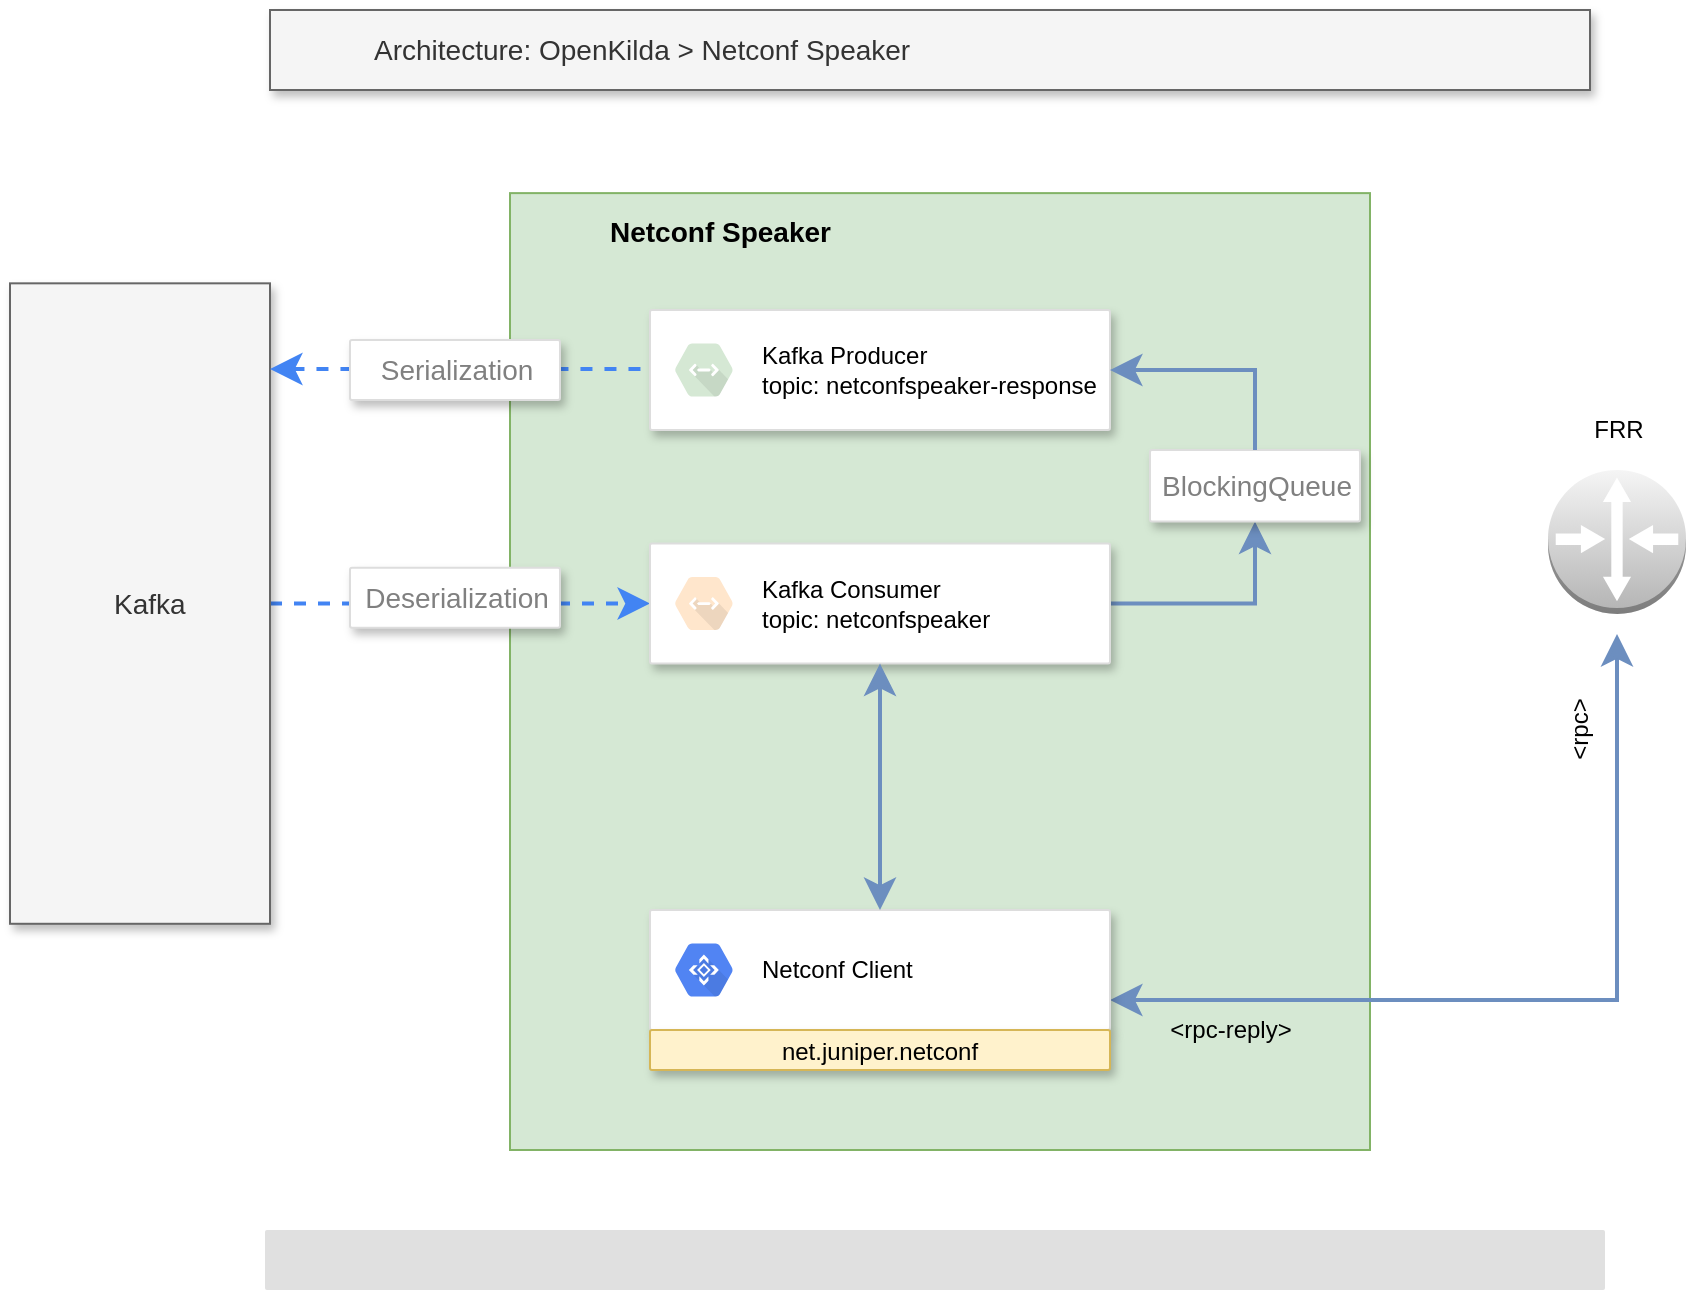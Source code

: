<mxfile version="13.0.0" type="device" pages="2"><diagram id="f106602c-feb2-e66a-4537-3a34d633f6aa" name="Page-1"><mxGraphModel dx="1422" dy="762" grid="1" gridSize="10" guides="1" tooltips="1" connect="1" arrows="1" fold="1" page="1" pageScale="1" pageWidth="1169" pageHeight="827" background="#ffffff" math="0" shadow="0"><root><mxCell id="0"/><mxCell id="1" parent="0"/><mxCell id="14" value="&lt;b&gt;Netconf Speaker&lt;/b&gt;" style="fillColor=#d5e8d4;strokeColor=#82b366;shadow=0;fontSize=14;align=left;spacing=10;9E9E9E;verticalAlign=top;spacingTop=-4;fontStyle=0;spacingLeft=40;html=1;" parent="1" vertex="1"><mxGeometry x="410" y="161.56" width="430" height="478.44" as="geometry"/></mxCell><mxCell id="2" value="Architecture: OpenKilda &amp;gt; Netconf Speaker" style="fillColor=#f5f5f5;strokeColor=#666666;shadow=1;fontSize=14;align=left;spacingLeft=50;fontColor=#333333;html=1;" parent="1" vertex="1"><mxGeometry x="290" y="70" width="660" height="40" as="geometry"/></mxCell><mxCell id="16" value="" style="rounded=1;absoluteArcSize=1;arcSize=2;html=1;strokeColor=none;gradientColor=none;shadow=0;dashed=0;strokeColor=none;fontSize=12;fontColor=#9E9E9E;align=left;verticalAlign=top;spacing=10;spacingTop=-4;fillColor=#E0E0E0;" parent="1" vertex="1"><mxGeometry x="287.5" y="680" width="670" height="30" as="geometry"/></mxCell><mxCell id="18" value="" style="edgeStyle=orthogonalEdgeStyle;fontSize=12;html=1;endArrow=classic;endFill=1;rounded=0;strokeWidth=2;endSize=10;startSize=10;dashed=1;strokeColor=#4284F3;startArrow=none;startFill=0;entryX=0;entryY=0.5;entryDx=0;entryDy=0;exitX=1;exitY=0.5;exitDx=0;exitDy=0;" parent="1" source="1CzeyqqWM2_jKiDASrC_-48" target="1CzeyqqWM2_jKiDASrC_-31" edge="1"><mxGeometry width="100" relative="1" as="geometry"><mxPoint x="230" y="450" as="sourcePoint"/><mxPoint x="377" y="376.11" as="targetPoint"/><Array as="points"/></mxGeometry></mxCell><mxCell id="1CzeyqqWM2_jKiDASrC_-27" value="" style="strokeColor=#dddddd;fillColor=#ffffff;shadow=1;strokeWidth=1;rounded=1;absoluteArcSize=1;arcSize=2;fontSize=14;fontColor=#808080;align=left;html=1;" parent="1" vertex="1"><mxGeometry x="480" y="220" width="230" height="60" as="geometry"/></mxCell><mxCell id="1CzeyqqWM2_jKiDASrC_-28" value="&lt;font color=&quot;#000000&quot;&gt;Kafka Producer&lt;/font&gt;&lt;br&gt;topic: netconfspeaker-response" style="dashed=0;connectable=0;html=1;fillColor=#d5e8d4;strokeColor=#82b366;shape=mxgraph.gcp2.hexIcon;prIcon=cloud_endpoints;part=1;labelPosition=right;verticalLabelPosition=middle;align=left;verticalAlign=middle;spacingLeft=5;fontSize=12;" parent="1CzeyqqWM2_jKiDASrC_-27" vertex="1"><mxGeometry y="0.5" width="44" height="39" relative="1" as="geometry"><mxPoint x="5" y="-19.5" as="offset"/></mxGeometry></mxCell><mxCell id="Kt_WE3XV-Ld2AgtHsOLv-18" style="edgeStyle=orthogonalEdgeStyle;rounded=0;orthogonalLoop=1;jettySize=auto;html=1;exitX=1;exitY=0.5;exitDx=0;exitDy=0;entryX=0.5;entryY=1;entryDx=0;entryDy=0;startSize=10;endSize=10;strokeColor=#6c8ebf;strokeWidth=2;fontSize=12;fontColor=#000000;fillColor=#dae8fc;" edge="1" parent="1" source="1CzeyqqWM2_jKiDASrC_-31" target="1CzeyqqWM2_jKiDASrC_-58"><mxGeometry relative="1" as="geometry"/></mxCell><mxCell id="1CzeyqqWM2_jKiDASrC_-31" value="" style="strokeColor=#dddddd;fillColor=#ffffff;shadow=1;strokeWidth=1;rounded=1;absoluteArcSize=1;arcSize=2;fontSize=14;fontColor=#808080;align=left;html=1;" parent="1" vertex="1"><mxGeometry x="480" y="336.78" width="230" height="60" as="geometry"/></mxCell><mxCell id="1CzeyqqWM2_jKiDASrC_-32" value="&lt;font color=&quot;#000000&quot;&gt;Kafka Consumer&lt;/font&gt;&lt;br&gt;topic: netconfspeaker" style="dashed=0;connectable=0;html=1;fillColor=#ffe6cc;strokeColor=#d79b00;shape=mxgraph.gcp2.hexIcon;prIcon=cloud_endpoints;part=1;labelPosition=right;verticalLabelPosition=middle;align=left;verticalAlign=middle;spacingLeft=5;fontSize=12;" parent="1CzeyqqWM2_jKiDASrC_-31" vertex="1"><mxGeometry y="0.5" width="44" height="39" relative="1" as="geometry"><mxPoint x="5" y="-19.5" as="offset"/></mxGeometry></mxCell><mxCell id="1CzeyqqWM2_jKiDASrC_-70" style="edgeStyle=orthogonalEdgeStyle;rounded=0;orthogonalLoop=1;jettySize=auto;html=1;exitX=1;exitY=0.75;exitDx=0;exitDy=0;startArrow=classic;startFill=1;startSize=10;sourcePerimeterSpacing=6;endArrow=classic;endFill=1;endSize=10;targetPerimeterSpacing=10;strokeWidth=2;fillColor=#dae8fc;strokeColor=#6c8ebf;" parent="1" source="1CzeyqqWM2_jKiDASrC_-42" target="1CzeyqqWM2_jKiDASrC_-45" edge="1"><mxGeometry relative="1" as="geometry"/></mxCell><mxCell id="1CzeyqqWM2_jKiDASrC_-42" value="" style="strokeColor=#dddddd;shadow=1;strokeWidth=1;rounded=1;absoluteArcSize=1;arcSize=2;" parent="1" vertex="1"><mxGeometry x="480" y="520" width="230" height="60" as="geometry"/></mxCell><mxCell id="1CzeyqqWM2_jKiDASrC_-43" value="&lt;font color=&quot;#000000&quot;&gt;Netconf Client&lt;/font&gt;&lt;br&gt;" style="dashed=0;connectable=0;html=1;fillColor=#5184F3;strokeColor=none;shape=mxgraph.gcp2.hexIcon;prIcon=cloud_apis;part=1;labelPosition=right;verticalLabelPosition=middle;align=left;verticalAlign=middle;spacingLeft=5;fontColor=#999999;fontSize=12;" parent="1CzeyqqWM2_jKiDASrC_-42" vertex="1"><mxGeometry y="0.5" width="44" height="39" relative="1" as="geometry"><mxPoint x="5" y="-19.5" as="offset"/></mxGeometry></mxCell><mxCell id="1CzeyqqWM2_jKiDASrC_-45" value="" style="outlineConnect=0;dashed=0;verticalLabelPosition=bottom;verticalAlign=top;align=center;html=1;shape=mxgraph.aws3.router;fillColor=#f5f5f5;strokeColor=#666666;fontColor=#333333;gradientColor=#B3B3B3;" parent="1" vertex="1"><mxGeometry x="929" y="300" width="69" height="72" as="geometry"/></mxCell><mxCell id="1CzeyqqWM2_jKiDASrC_-48" value="Kafka" style="shadow=1;fontSize=14;align=left;spacingLeft=50;html=1;fillColor=#f5f5f5;strokeColor=#666666;fontColor=#333333;" parent="1" vertex="1"><mxGeometry x="160" y="206.67" width="130" height="320.22" as="geometry"/></mxCell><mxCell id="1CzeyqqWM2_jKiDASrC_-49" value="" style="edgeStyle=orthogonalEdgeStyle;fontSize=12;html=1;endArrow=none;endFill=0;rounded=0;strokeWidth=2;endSize=10;startSize=10;dashed=1;strokeColor=#4284F3;startArrow=classic;startFill=1;entryX=0;entryY=0.5;entryDx=0;entryDy=0;exitX=1;exitY=0.5;exitDx=0;exitDy=0;" parent="1" edge="1"><mxGeometry width="100" relative="1" as="geometry"><mxPoint x="290" y="249.5" as="sourcePoint"/><mxPoint x="480" y="249.5" as="targetPoint"/><Array as="points"/></mxGeometry></mxCell><mxCell id="1CzeyqqWM2_jKiDASrC_-54" value="FRR" style="text;html=1;align=center;verticalAlign=middle;resizable=0;points=[];autosize=1;" parent="1" vertex="1"><mxGeometry x="943.5" y="270" width="40" height="20" as="geometry"/></mxCell><mxCell id="1CzeyqqWM2_jKiDASrC_-56" value="net.juniper.netconf" style="strokeColor=#d6b656;shadow=1;strokeWidth=1;rounded=1;absoluteArcSize=1;arcSize=2;fillColor=#fff2cc;" parent="1" vertex="1"><mxGeometry x="480" y="580" width="230" height="20" as="geometry"/></mxCell><mxCell id="1CzeyqqWM2_jKiDASrC_-58" value="BlockingQueue" style="strokeColor=#dddddd;fillColor=#ffffff;shadow=1;strokeWidth=1;rounded=1;absoluteArcSize=1;arcSize=2;fontSize=14;fontColor=#808080;align=center;html=1;rotation=0;" parent="1" vertex="1"><mxGeometry x="730" y="290" width="105" height="35.78" as="geometry"/></mxCell><mxCell id="1CzeyqqWM2_jKiDASrC_-60" value="&amp;lt;rpc-reply&amp;gt;" style="text;html=1;align=center;verticalAlign=middle;resizable=0;points=[];autosize=1;" parent="1" vertex="1"><mxGeometry x="730" y="570" width="80" height="20" as="geometry"/></mxCell><mxCell id="1CzeyqqWM2_jKiDASrC_-61" value="&amp;lt;rpc&amp;gt;" style="text;html=1;align=center;verticalAlign=middle;resizable=0;points=[];autosize=1;rotation=-90;" parent="1" vertex="1"><mxGeometry x="920" y="420" width="50" height="20" as="geometry"/></mxCell><mxCell id="1CzeyqqWM2_jKiDASrC_-65" value="Serialization" style="strokeColor=#dddddd;fillColor=#ffffff;shadow=1;strokeWidth=1;rounded=1;absoluteArcSize=1;arcSize=2;fontSize=14;fontColor=#808080;align=center;html=1;rotation=0;" parent="1" vertex="1"><mxGeometry x="330" y="235" width="105" height="30" as="geometry"/></mxCell><mxCell id="1CzeyqqWM2_jKiDASrC_-67" value="" style="edgeStyle=orthogonalEdgeStyle;rounded=0;orthogonalLoop=1;jettySize=auto;html=1;fillColor=#dae8fc;strokeColor=#6c8ebf;endSize=10;strokeWidth=2;exitX=0.5;exitY=0;exitDx=0;exitDy=0;entryX=1;entryY=0.5;entryDx=0;entryDy=0;" parent="1" source="1CzeyqqWM2_jKiDASrC_-58" target="1CzeyqqWM2_jKiDASrC_-27" edge="1"><mxGeometry relative="1" as="geometry"><mxPoint x="720" y="525" as="sourcePoint"/><mxPoint x="772.5" y="490" as="targetPoint"/></mxGeometry></mxCell><mxCell id="1CzeyqqWM2_jKiDASrC_-64" value="Deserialization" style="strokeColor=#dddddd;fillColor=#ffffff;shadow=1;strokeWidth=1;rounded=1;absoluteArcSize=1;arcSize=2;fontSize=14;fontColor=#808080;align=center;html=1;rotation=0;" parent="1" vertex="1"><mxGeometry x="330" y="348.89" width="105" height="30" as="geometry"/></mxCell><mxCell id="Kt_WE3XV-Ld2AgtHsOLv-21" value="" style="endArrow=classic;startArrow=classic;html=1;strokeColor=#6c8ebf;strokeWidth=2;fontSize=12;fontColor=#000000;entryX=0.5;entryY=1;entryDx=0;entryDy=0;exitX=0.5;exitY=0;exitDx=0;exitDy=0;fillColor=#dae8fc;endSize=10;startSize=10;" edge="1" parent="1" source="1CzeyqqWM2_jKiDASrC_-42" target="1CzeyqqWM2_jKiDASrC_-31"><mxGeometry width="50" height="50" relative="1" as="geometry"><mxPoint x="560" y="490" as="sourcePoint"/><mxPoint x="610" y="440" as="targetPoint"/></mxGeometry></mxCell></root></mxGraphModel></diagram><diagram name="Page2" id="nnQi7enoqkehSLaCupGu"><mxGraphModel dx="1422" dy="713" grid="1" gridSize="10" guides="1" tooltips="1" connect="1" arrows="1" fold="1" page="1" pageScale="1" pageWidth="1169" pageHeight="827" background="#ffffff" math="0" shadow="0"><root><mxCell id="Yxbg9KJIQfey7T0Xb60t-0"/><mxCell id="Yxbg9KJIQfey7T0Xb60t-1" parent="Yxbg9KJIQfey7T0Xb60t-0"/><mxCell id="Yxbg9KJIQfey7T0Xb60t-2" value="&lt;b&gt;Netconf Speaker&lt;/b&gt;" style="fillColor=#d5e8d4;strokeColor=#82b366;shadow=0;fontSize=14;align=left;spacing=10;9E9E9E;verticalAlign=top;spacingTop=-4;fontStyle=0;spacingLeft=40;html=1;" vertex="1" parent="Yxbg9KJIQfey7T0Xb60t-1"><mxGeometry x="400" y="161.56" width="440" height="478.44" as="geometry"/></mxCell><mxCell id="Yxbg9KJIQfey7T0Xb60t-3" value="Architecture: OpenKilda &amp;gt; Netconf Speaker" style="fillColor=#f5f5f5;strokeColor=#666666;shadow=1;fontSize=14;align=left;spacingLeft=50;fontColor=#333333;html=1;" vertex="1" parent="Yxbg9KJIQfey7T0Xb60t-1"><mxGeometry x="290" y="70" width="660" height="40" as="geometry"/></mxCell><mxCell id="Yxbg9KJIQfey7T0Xb60t-4" value="" style="rounded=1;absoluteArcSize=1;arcSize=2;html=1;strokeColor=none;gradientColor=none;shadow=0;dashed=0;strokeColor=none;fontSize=12;fontColor=#9E9E9E;align=left;verticalAlign=top;spacing=10;spacingTop=-4;fillColor=#E0E0E0;" vertex="1" parent="Yxbg9KJIQfey7T0Xb60t-1"><mxGeometry x="287.5" y="680" width="670" height="30" as="geometry"/></mxCell><mxCell id="Yxbg9KJIQfey7T0Xb60t-6" value="" style="strokeColor=#dddddd;fillColor=#ffffff;shadow=1;strokeWidth=1;rounded=1;absoluteArcSize=1;arcSize=2;fontSize=14;fontColor=#808080;align=left;html=1;" vertex="1" parent="Yxbg9KJIQfey7T0Xb60t-1"><mxGeometry x="480" y="200" width="230" height="40" as="geometry"/></mxCell><mxCell id="Yxbg9KJIQfey7T0Xb60t-7" value="&lt;font color=&quot;#000000&quot;&gt;Kafka Producer&lt;/font&gt;" style="dashed=0;connectable=0;html=1;fillColor=#d5e8d4;strokeColor=#82b366;shape=mxgraph.gcp2.hexIcon;prIcon=cloud_endpoints;part=1;labelPosition=right;verticalLabelPosition=middle;align=left;verticalAlign=middle;spacingLeft=5;fontSize=12;" vertex="1" parent="Yxbg9KJIQfey7T0Xb60t-6"><mxGeometry y="0.5" width="44" height="39" relative="1" as="geometry"><mxPoint x="5" y="-19.5" as="offset"/></mxGeometry></mxCell><mxCell id="Yxbg9KJIQfey7T0Xb60t-9" value="" style="strokeColor=#dddddd;fillColor=#ffffff;shadow=1;strokeWidth=1;rounded=1;absoluteArcSize=1;arcSize=2;fontSize=14;fontColor=#808080;align=left;html=1;" vertex="1" parent="Yxbg9KJIQfey7T0Xb60t-1"><mxGeometry x="470" y="590" width="230" height="40" as="geometry"/></mxCell><mxCell id="Yxbg9KJIQfey7T0Xb60t-10" value="&lt;font color=&quot;#000000&quot;&gt;Kafka Consumer&lt;/font&gt;" style="dashed=0;connectable=0;html=1;fillColor=#ffe6cc;strokeColor=#d79b00;shape=mxgraph.gcp2.hexIcon;prIcon=cloud_endpoints;part=1;labelPosition=right;verticalLabelPosition=middle;align=left;verticalAlign=middle;spacingLeft=5;fontSize=12;" vertex="1" parent="Yxbg9KJIQfey7T0Xb60t-9"><mxGeometry y="0.5" width="44" height="39" relative="1" as="geometry"><mxPoint x="5" y="-19.5" as="offset"/></mxGeometry></mxCell><mxCell id="Yxbg9KJIQfey7T0Xb60t-11" style="edgeStyle=orthogonalEdgeStyle;rounded=0;orthogonalLoop=1;jettySize=auto;html=1;exitX=1;exitY=0.75;exitDx=0;exitDy=0;startArrow=classic;startFill=1;startSize=10;sourcePerimeterSpacing=6;endArrow=classic;endFill=1;endSize=10;targetPerimeterSpacing=10;strokeWidth=2;fillColor=#f8cecc;strokeColor=#b85450;dashed=1;" edge="1" parent="Yxbg9KJIQfey7T0Xb60t-1" source="Yxbg9KJIQfey7T0Xb60t-9"><mxGeometry relative="1" as="geometry"><mxPoint x="710" y="565" as="sourcePoint"/><mxPoint x="980" y="382" as="targetPoint"/></mxGeometry></mxCell><mxCell id="Yxbg9KJIQfey7T0Xb60t-14" value="" style="outlineConnect=0;dashed=0;verticalLabelPosition=bottom;verticalAlign=top;align=center;html=1;shape=mxgraph.aws3.router;fillColor=#f5f5f5;strokeColor=#666666;fontColor=#333333;gradientColor=#B3B3B3;" vertex="1" parent="Yxbg9KJIQfey7T0Xb60t-1"><mxGeometry x="929" y="300" width="69" height="72" as="geometry"/></mxCell><mxCell id="Yxbg9KJIQfey7T0Xb60t-15" value="" style="shadow=1;fontSize=14;align=left;spacingLeft=50;html=1;fillColor=#f5f5f5;strokeColor=#666666;fontColor=#333333;" vertex="1" parent="Yxbg9KJIQfey7T0Xb60t-1"><mxGeometry x="30" y="160" width="200" height="460" as="geometry"/></mxCell><mxCell id="Yxbg9KJIQfey7T0Xb60t-16" value="" style="edgeStyle=orthogonalEdgeStyle;fontSize=12;html=1;endArrow=none;endFill=0;rounded=0;strokeWidth=2;endSize=10;startSize=10;dashed=1;strokeColor=#4284F3;startArrow=classic;startFill=1;entryX=0;entryY=0.5;entryDx=0;entryDy=0;exitX=1;exitY=0.25;exitDx=0;exitDy=0;" edge="1" parent="Yxbg9KJIQfey7T0Xb60t-1" source="Yxbg9KJIQfey7T0Xb60t-27" target="Yxbg9KJIQfey7T0Xb60t-6"><mxGeometry width="100" relative="1" as="geometry"><mxPoint x="290" y="249.5" as="sourcePoint"/><mxPoint x="480" y="249.5" as="targetPoint"/><Array as="points"><mxPoint x="330" y="278"/><mxPoint x="330" y="220"/></Array></mxGeometry></mxCell><mxCell id="Yxbg9KJIQfey7T0Xb60t-17" value="FRR" style="text;html=1;align=center;verticalAlign=middle;resizable=0;points=[];autosize=1;" vertex="1" parent="Yxbg9KJIQfey7T0Xb60t-1"><mxGeometry x="943.5" y="270" width="40" height="20" as="geometry"/></mxCell><mxCell id="Yxbg9KJIQfey7T0Xb60t-19" value="" style="strokeColor=#dddddd;fillColor=#ffffff;shadow=1;strokeWidth=1;rounded=1;absoluteArcSize=1;arcSize=2;fontSize=14;fontColor=#808080;align=center;html=1;rotation=0;" vertex="1" parent="Yxbg9KJIQfey7T0Xb60t-1"><mxGeometry x="669.87" y="350" width="160.25" height="129.65" as="geometry"/></mxCell><mxCell id="Yxbg9KJIQfey7T0Xb60t-20" value="&amp;lt;rpc-reply&amp;gt;" style="text;html=1;align=center;verticalAlign=middle;resizable=0;points=[];autosize=1;fontSize=20;fontStyle=1;rotation=-90;" vertex="1" parent="Yxbg9KJIQfey7T0Xb60t-1"><mxGeometry x="720" y="550" width="120" height="30" as="geometry"/></mxCell><mxCell id="Yxbg9KJIQfey7T0Xb60t-21" value="&amp;lt;rpc&amp;gt;" style="text;html=1;align=center;verticalAlign=middle;resizable=0;points=[];autosize=1;rotation=0;fontSize=20;fontStyle=1" vertex="1" parent="Yxbg9KJIQfey7T0Xb60t-1"><mxGeometry x="929" y="414" width="70" height="30" as="geometry"/></mxCell><mxCell id="Yxbg9KJIQfey7T0Xb60t-24" value="" style="endArrow=classic;html=1;exitX=1;exitY=0.25;exitDx=0;exitDy=0;entryX=0.5;entryY=1;entryDx=0;entryDy=0;fillColor=#dae8fc;strokeColor=#6c8ebf;strokeWidth=2;rounded=1;" edge="1" parent="Yxbg9KJIQfey7T0Xb60t-1" source="Yxbg9KJIQfey7T0Xb60t-52" target="Yxbg9KJIQfey7T0Xb60t-19"><mxGeometry width="50" height="50" relative="1" as="geometry"><mxPoint x="710" y="535" as="sourcePoint"/><mxPoint x="610" y="370" as="targetPoint"/><Array as="points"><mxPoint x="751" y="500"/></Array></mxGeometry></mxCell><mxCell id="Yxbg9KJIQfey7T0Xb60t-26" value="Kafka" style="text;html=1;strokeColor=none;fillColor=none;align=center;verticalAlign=middle;whiteSpace=wrap;rounded=0;" vertex="1" parent="Yxbg9KJIQfey7T0Xb60t-1"><mxGeometry x="90" y="190" width="40" height="20" as="geometry"/></mxCell><mxCell id="Yxbg9KJIQfey7T0Xb60t-27" value="" style="rounded=0;whiteSpace=wrap;html=1;" vertex="1" parent="Yxbg9KJIQfey7T0Xb60t-1"><mxGeometry x="50" y="240" width="160" height="150" as="geometry"/></mxCell><mxCell id="Yxbg9KJIQfey7T0Xb60t-29" value="Partition 1" style="rounded=0;whiteSpace=wrap;html=1;fillColor=#fff2cc;strokeColor=#d6b656;" vertex="1" parent="Yxbg9KJIQfey7T0Xb60t-1"><mxGeometry x="60" y="270" width="140" height="20" as="geometry"/></mxCell><mxCell id="Yxbg9KJIQfey7T0Xb60t-30" value="Partition 2" style="rounded=0;whiteSpace=wrap;html=1;fillColor=#fff2cc;strokeColor=#d6b656;" vertex="1" parent="Yxbg9KJIQfey7T0Xb60t-1"><mxGeometry x="60" y="300" width="140" height="20" as="geometry"/></mxCell><mxCell id="Yxbg9KJIQfey7T0Xb60t-31" value="Partition 3" style="rounded=0;whiteSpace=wrap;html=1;fillColor=#fff2cc;strokeColor=#d6b656;" vertex="1" parent="Yxbg9KJIQfey7T0Xb60t-1"><mxGeometry x="60" y="330" width="140" height="20" as="geometry"/></mxCell><mxCell id="Yxbg9KJIQfey7T0Xb60t-32" value="..." style="rounded=0;whiteSpace=wrap;html=1;fillColor=#fff2cc;strokeColor=#d6b656;" vertex="1" parent="Yxbg9KJIQfey7T0Xb60t-1"><mxGeometry x="60" y="360" width="140" height="20" as="geometry"/></mxCell><mxCell id="Yxbg9KJIQfey7T0Xb60t-34" value="" style="rounded=0;whiteSpace=wrap;html=1;" vertex="1" parent="Yxbg9KJIQfey7T0Xb60t-1"><mxGeometry x="50" y="420" width="160" height="150" as="geometry"/></mxCell><mxCell id="Yxbg9KJIQfey7T0Xb60t-35" value="Partition 1" style="rounded=0;whiteSpace=wrap;html=1;fillColor=#fff2cc;strokeColor=#d6b656;" vertex="1" parent="Yxbg9KJIQfey7T0Xb60t-1"><mxGeometry x="60" y="450" width="140" height="20" as="geometry"/></mxCell><mxCell id="Yxbg9KJIQfey7T0Xb60t-36" value="Partition 2" style="rounded=0;whiteSpace=wrap;html=1;fillColor=#fff2cc;strokeColor=#d6b656;" vertex="1" parent="Yxbg9KJIQfey7T0Xb60t-1"><mxGeometry x="60" y="480" width="140" height="20" as="geometry"/></mxCell><mxCell id="Yxbg9KJIQfey7T0Xb60t-37" value="Partition 3" style="rounded=0;whiteSpace=wrap;html=1;fillColor=#fff2cc;strokeColor=#d6b656;" vertex="1" parent="Yxbg9KJIQfey7T0Xb60t-1"><mxGeometry x="60" y="510" width="140" height="20" as="geometry"/></mxCell><mxCell id="Yxbg9KJIQfey7T0Xb60t-38" value="..." style="rounded=0;whiteSpace=wrap;html=1;fillColor=#fff2cc;strokeColor=#d6b656;" vertex="1" parent="Yxbg9KJIQfey7T0Xb60t-1"><mxGeometry x="60" y="540" width="140" height="20" as="geometry"/></mxCell><mxCell id="Yxbg9KJIQfey7T0Xb60t-39" value="netconfspeaker-response" style="text;html=1;strokeColor=none;fillColor=none;align=center;verticalAlign=middle;whiteSpace=wrap;rounded=0;" vertex="1" parent="Yxbg9KJIQfey7T0Xb60t-1"><mxGeometry x="55" y="240" width="150" height="20" as="geometry"/></mxCell><mxCell id="Yxbg9KJIQfey7T0Xb60t-40" value="netconfspeaker" style="text;html=1;strokeColor=none;fillColor=none;align=center;verticalAlign=middle;whiteSpace=wrap;rounded=0;" vertex="1" parent="Yxbg9KJIQfey7T0Xb60t-1"><mxGeometry x="110" y="420" width="40" height="20" as="geometry"/></mxCell><mxCell id="Yxbg9KJIQfey7T0Xb60t-5" value="" style="edgeStyle=orthogonalEdgeStyle;fontSize=12;html=1;endArrow=classic;endFill=1;rounded=0;strokeWidth=2;endSize=10;startSize=10;dashed=1;strokeColor=#4284F3;startArrow=none;startFill=0;exitX=1;exitY=0.5;exitDx=0;exitDy=0;entryX=0;entryY=0.25;entryDx=0;entryDy=0;" edge="1" parent="Yxbg9KJIQfey7T0Xb60t-1" source="Yxbg9KJIQfey7T0Xb60t-37" target="Yxbg9KJIQfey7T0Xb60t-9"><mxGeometry width="100" relative="1" as="geometry"><mxPoint x="280" y="390" as="sourcePoint"/><mxPoint x="450" y="610" as="targetPoint"/><Array as="points"><mxPoint x="300" y="520"/><mxPoint x="300" y="600"/></Array></mxGeometry></mxCell><mxCell id="Yxbg9KJIQfey7T0Xb60t-50" value="" style="strokeColor=#dddddd;fillColor=#ffffff;shadow=1;strokeWidth=1;rounded=1;absoluteArcSize=1;arcSize=2;fontSize=14;fontColor=#808080;align=left;html=1;" vertex="1" parent="Yxbg9KJIQfey7T0Xb60t-1"><mxGeometry x="470" y="540" width="230" height="40" as="geometry"/></mxCell><mxCell id="Yxbg9KJIQfey7T0Xb60t-51" value="&lt;font color=&quot;#000000&quot;&gt;Kafka Consumer&lt;/font&gt;" style="dashed=0;connectable=0;html=1;fillColor=#ffe6cc;strokeColor=#d79b00;shape=mxgraph.gcp2.hexIcon;prIcon=cloud_endpoints;part=1;labelPosition=right;verticalLabelPosition=middle;align=left;verticalAlign=middle;spacingLeft=5;fontSize=12;" vertex="1" parent="Yxbg9KJIQfey7T0Xb60t-50"><mxGeometry y="0.5" width="44" height="39" relative="1" as="geometry"><mxPoint x="5" y="-19.5" as="offset"/></mxGeometry></mxCell><mxCell id="Yxbg9KJIQfey7T0Xb60t-52" value="" style="strokeColor=#dddddd;fillColor=#ffffff;shadow=1;strokeWidth=1;rounded=1;absoluteArcSize=1;arcSize=2;fontSize=14;fontColor=#808080;align=left;html=1;" vertex="1" parent="Yxbg9KJIQfey7T0Xb60t-1"><mxGeometry x="470" y="490" width="230" height="40" as="geometry"/></mxCell><mxCell id="Yxbg9KJIQfey7T0Xb60t-53" value="&lt;font color=&quot;#000000&quot;&gt;Kafka Consumer&lt;/font&gt;" style="dashed=0;connectable=0;html=1;fillColor=#ffe6cc;strokeColor=#d79b00;shape=mxgraph.gcp2.hexIcon;prIcon=cloud_endpoints;part=1;labelPosition=right;verticalLabelPosition=middle;align=left;verticalAlign=middle;spacingLeft=5;fontSize=12;" vertex="1" parent="Yxbg9KJIQfey7T0Xb60t-52"><mxGeometry y="0.5" width="44" height="39" relative="1" as="geometry"><mxPoint x="5" y="-19.5" as="offset"/></mxGeometry></mxCell><mxCell id="Yxbg9KJIQfey7T0Xb60t-54" value="" style="endArrow=none;html=1;strokeWidth=2;fillColor=#dae8fc;strokeColor=#6c8ebf;rounded=1;exitX=1;exitY=0.25;exitDx=0;exitDy=0;" edge="1" parent="Yxbg9KJIQfey7T0Xb60t-1" source="Yxbg9KJIQfey7T0Xb60t-50" target="Yxbg9KJIQfey7T0Xb60t-19"><mxGeometry width="50" height="50" relative="1" as="geometry"><mxPoint x="560" y="390" as="sourcePoint"/><mxPoint x="770" y="420" as="targetPoint"/><Array as="points"><mxPoint x="751" y="550"/></Array></mxGeometry></mxCell><mxCell id="Yxbg9KJIQfey7T0Xb60t-55" value="" style="endArrow=none;html=1;strokeWidth=2;fillColor=#dae8fc;strokeColor=#6c8ebf;rounded=1;exitX=1;exitY=0.25;exitDx=0;exitDy=0;entryX=0.5;entryY=1;entryDx=0;entryDy=0;" edge="1" parent="Yxbg9KJIQfey7T0Xb60t-1" target="Yxbg9KJIQfey7T0Xb60t-19"><mxGeometry width="50" height="50" relative="1" as="geometry"><mxPoint x="700" y="600.72" as="sourcePoint"/><mxPoint x="750" y="440" as="targetPoint"/><Array as="points"><mxPoint x="751" y="601"/></Array></mxGeometry></mxCell><mxCell id="Yxbg9KJIQfey7T0Xb60t-57" value="Blocking queue" style="text;html=1;strokeColor=none;fillColor=none;align=center;verticalAlign=middle;whiteSpace=wrap;rounded=0;" vertex="1" parent="Yxbg9KJIQfey7T0Xb60t-1"><mxGeometry x="701.41" y="350" width="97.19" height="20" as="geometry"/></mxCell><mxCell id="Yxbg9KJIQfey7T0Xb60t-61" style="edgeStyle=orthogonalEdgeStyle;rounded=0;orthogonalLoop=1;jettySize=auto;html=1;exitX=1;exitY=0.75;exitDx=0;exitDy=0;startArrow=classic;startFill=1;startSize=10;sourcePerimeterSpacing=6;endArrow=classic;endFill=1;endSize=10;targetPerimeterSpacing=10;strokeWidth=2;fillColor=#f8cecc;strokeColor=#b85450;dashed=1;" edge="1" parent="Yxbg9KJIQfey7T0Xb60t-1" source="Yxbg9KJIQfey7T0Xb60t-50"><mxGeometry relative="1" as="geometry"><mxPoint x="710" y="630" as="sourcePoint"/><mxPoint x="960" y="380" as="targetPoint"/></mxGeometry></mxCell><mxCell id="Yxbg9KJIQfey7T0Xb60t-62" style="edgeStyle=orthogonalEdgeStyle;rounded=0;orthogonalLoop=1;jettySize=auto;html=1;exitX=1;exitY=0.75;exitDx=0;exitDy=0;startArrow=classic;startFill=1;startSize=10;sourcePerimeterSpacing=6;endArrow=classic;endFill=1;endSize=10;targetPerimeterSpacing=10;strokeWidth=2;fillColor=#f8cecc;strokeColor=#b85450;dashed=1;" edge="1" parent="Yxbg9KJIQfey7T0Xb60t-1" source="Yxbg9KJIQfey7T0Xb60t-52"><mxGeometry relative="1" as="geometry"><mxPoint x="720" y="640" as="sourcePoint"/><mxPoint x="940" y="380" as="targetPoint"/></mxGeometry></mxCell><mxCell id="Yxbg9KJIQfey7T0Xb60t-64" value="" style="strokeColor=#dddddd;fillColor=#ffffff;shadow=1;strokeWidth=1;rounded=1;absoluteArcSize=1;arcSize=2;fontSize=14;fontColor=#808080;align=left;html=1;" vertex="1" parent="Yxbg9KJIQfey7T0Xb60t-1"><mxGeometry x="480" y="300" width="230" height="40" as="geometry"/></mxCell><mxCell id="Yxbg9KJIQfey7T0Xb60t-65" value="&lt;font color=&quot;#000000&quot;&gt;Kafka Producer&lt;/font&gt;" style="dashed=0;connectable=0;html=1;fillColor=#d5e8d4;strokeColor=#82b366;shape=mxgraph.gcp2.hexIcon;prIcon=cloud_endpoints;part=1;labelPosition=right;verticalLabelPosition=middle;align=left;verticalAlign=middle;spacingLeft=5;fontSize=12;" vertex="1" parent="Yxbg9KJIQfey7T0Xb60t-64"><mxGeometry y="0.5" width="44" height="39" relative="1" as="geometry"><mxPoint x="5" y="-19.5" as="offset"/></mxGeometry></mxCell><mxCell id="Yxbg9KJIQfey7T0Xb60t-66" value="" style="strokeColor=#dddddd;fillColor=#ffffff;shadow=1;strokeWidth=1;rounded=1;absoluteArcSize=1;arcSize=2;fontSize=14;fontColor=#808080;align=left;html=1;" vertex="1" parent="Yxbg9KJIQfey7T0Xb60t-1"><mxGeometry x="480" y="250" width="230" height="40" as="geometry"/></mxCell><mxCell id="Yxbg9KJIQfey7T0Xb60t-67" value="&lt;font color=&quot;#000000&quot;&gt;Kafka Producer&lt;/font&gt;" style="dashed=0;connectable=0;html=1;fillColor=#d5e8d4;strokeColor=#82b366;shape=mxgraph.gcp2.hexIcon;prIcon=cloud_endpoints;part=1;labelPosition=right;verticalLabelPosition=middle;align=left;verticalAlign=middle;spacingLeft=5;fontSize=12;" vertex="1" parent="Yxbg9KJIQfey7T0Xb60t-66"><mxGeometry y="0.5" width="44" height="39" relative="1" as="geometry"><mxPoint x="5" y="-19.5" as="offset"/></mxGeometry></mxCell><mxCell id="Yxbg9KJIQfey7T0Xb60t-69" value="" style="edgeStyle=orthogonalEdgeStyle;fontSize=12;html=1;endArrow=classic;endFill=1;rounded=0;strokeWidth=2;endSize=10;startSize=10;dashed=1;strokeColor=#4284F3;startArrow=none;startFill=0;entryX=0;entryY=0.5;entryDx=0;entryDy=0;exitX=1;exitY=0.5;exitDx=0;exitDy=0;" edge="1" parent="Yxbg9KJIQfey7T0Xb60t-1" source="Yxbg9KJIQfey7T0Xb60t-36" target="Yxbg9KJIQfey7T0Xb60t-50"><mxGeometry width="100" relative="1" as="geometry"><mxPoint x="210" y="530" as="sourcePoint"/><mxPoint x="480" y="620" as="targetPoint"/><Array as="points"><mxPoint x="320" y="490"/><mxPoint x="320" y="560"/></Array></mxGeometry></mxCell><mxCell id="Yxbg9KJIQfey7T0Xb60t-70" value="" style="edgeStyle=orthogonalEdgeStyle;fontSize=12;html=1;endArrow=classic;endFill=1;rounded=0;strokeWidth=2;endSize=10;startSize=10;dashed=1;strokeColor=#4284F3;startArrow=none;startFill=0;entryX=0;entryY=0.5;entryDx=0;entryDy=0;exitX=1;exitY=0.5;exitDx=0;exitDy=0;" edge="1" parent="Yxbg9KJIQfey7T0Xb60t-1" source="Yxbg9KJIQfey7T0Xb60t-35" target="Yxbg9KJIQfey7T0Xb60t-52"><mxGeometry width="100" relative="1" as="geometry"><mxPoint x="220" y="540" as="sourcePoint"/><mxPoint x="490" y="630" as="targetPoint"/><Array as="points"/></mxGeometry></mxCell><mxCell id="Yxbg9KJIQfey7T0Xb60t-73" value="" style="endArrow=classic;html=1;dashed=1;strokeWidth=2;fontSize=20;exitX=1;exitY=0.5;exitDx=0;exitDy=0;entryX=0;entryY=0.75;entryDx=0;entryDy=0;fillColor=#dae8fc;strokeColor=#4284F3;rounded=0;endSize=10;startSize=10;" edge="1" parent="Yxbg9KJIQfey7T0Xb60t-1" source="Yxbg9KJIQfey7T0Xb60t-38" target="Yxbg9KJIQfey7T0Xb60t-9"><mxGeometry width="50" height="50" relative="1" as="geometry"><mxPoint x="560" y="390" as="sourcePoint"/><mxPoint x="610" y="340" as="targetPoint"/><Array as="points"><mxPoint x="270" y="550"/><mxPoint x="270" y="620"/></Array></mxGeometry></mxCell><mxCell id="Yxbg9KJIQfey7T0Xb60t-74" value="" style="edgeStyle=orthogonalEdgeStyle;fontSize=12;html=1;endArrow=none;endFill=0;rounded=0;strokeWidth=2;endSize=10;startSize=10;dashed=1;strokeColor=#4284F3;startArrow=classic;startFill=1;exitX=1;exitY=0.5;exitDx=0;exitDy=0;entryX=0;entryY=0.5;entryDx=0;entryDy=0;" edge="1" parent="Yxbg9KJIQfey7T0Xb60t-1" source="Yxbg9KJIQfey7T0Xb60t-27" target="Yxbg9KJIQfey7T0Xb60t-66"><mxGeometry width="100" relative="1" as="geometry"><mxPoint x="220" y="325" as="sourcePoint"/><mxPoint x="490" y="230" as="targetPoint"/><Array as="points"><mxPoint x="355" y="315"/><mxPoint x="355" y="270"/></Array></mxGeometry></mxCell><mxCell id="Yxbg9KJIQfey7T0Xb60t-75" value="" style="edgeStyle=orthogonalEdgeStyle;fontSize=12;html=1;endArrow=none;endFill=0;rounded=0;strokeWidth=2;endSize=10;startSize=10;dashed=1;strokeColor=#4284F3;startArrow=classic;startFill=1;entryX=0;entryY=0.5;entryDx=0;entryDy=0;exitX=1;exitY=0.75;exitDx=0;exitDy=0;" edge="1" parent="Yxbg9KJIQfey7T0Xb60t-1" source="Yxbg9KJIQfey7T0Xb60t-27" target="Yxbg9KJIQfey7T0Xb60t-64"><mxGeometry width="100" relative="1" as="geometry"><mxPoint x="260" y="340" as="sourcePoint"/><mxPoint x="500" y="240" as="targetPoint"/><Array as="points"><mxPoint x="380" y="353"/><mxPoint x="380" y="320"/></Array></mxGeometry></mxCell><mxCell id="Yxbg9KJIQfey7T0Xb60t-76" value="" style="rounded=1;whiteSpace=wrap;html=1;fontSize=20;fillColor=#fff2cc;strokeColor=#d6b656;" vertex="1" parent="Yxbg9KJIQfey7T0Xb60t-1"><mxGeometry x="680" y="370" width="140" height="100" as="geometry"/></mxCell><mxCell id="Yxbg9KJIQfey7T0Xb60t-79" value="" style="endArrow=classic;html=1;dashed=1;strokeColor=#4284F3;strokeWidth=2;fontSize=20;exitX=0.5;exitY=0;exitDx=0;exitDy=0;entryX=1;entryY=0.5;entryDx=0;entryDy=0;" edge="1" parent="Yxbg9KJIQfey7T0Xb60t-1" source="Yxbg9KJIQfey7T0Xb60t-57" target="Yxbg9KJIQfey7T0Xb60t-64"><mxGeometry width="50" height="50" relative="1" as="geometry"><mxPoint x="560" y="390" as="sourcePoint"/><mxPoint x="610" y="340" as="targetPoint"/><Array as="points"><mxPoint x="750" y="320"/></Array></mxGeometry></mxCell><mxCell id="Yxbg9KJIQfey7T0Xb60t-80" value="" style="endArrow=classic;html=1;dashed=1;strokeColor=#4284F3;strokeWidth=2;fontSize=20;entryX=1;entryY=0.5;entryDx=0;entryDy=0;exitX=0.5;exitY=0;exitDx=0;exitDy=0;" edge="1" parent="Yxbg9KJIQfey7T0Xb60t-1" source="Yxbg9KJIQfey7T0Xb60t-57" target="Yxbg9KJIQfey7T0Xb60t-6"><mxGeometry width="50" height="50" relative="1" as="geometry"><mxPoint x="750" y="350" as="sourcePoint"/><mxPoint x="720" y="330" as="targetPoint"/><Array as="points"><mxPoint x="750" y="220"/></Array></mxGeometry></mxCell><mxCell id="Yxbg9KJIQfey7T0Xb60t-81" value="" style="endArrow=classic;html=1;dashed=1;strokeColor=#4284F3;strokeWidth=2;fontSize=20;exitX=0.5;exitY=0;exitDx=0;exitDy=0;entryX=1;entryY=0.5;entryDx=0;entryDy=0;" edge="1" parent="Yxbg9KJIQfey7T0Xb60t-1" source="Yxbg9KJIQfey7T0Xb60t-57" target="Yxbg9KJIQfey7T0Xb60t-66"><mxGeometry width="50" height="50" relative="1" as="geometry"><mxPoint x="769.875" y="380" as="sourcePoint"/><mxPoint x="730" y="340" as="targetPoint"/><Array as="points"><mxPoint x="750" y="270"/></Array></mxGeometry></mxCell><mxCell id="Yxbg9KJIQfey7T0Xb60t-82" value="Queue message" style="text;html=1;strokeColor=none;fillColor=none;align=center;verticalAlign=middle;whiteSpace=wrap;rounded=0;fontSize=12;" vertex="1" parent="Yxbg9KJIQfey7T0Xb60t-1"><mxGeometry x="690" y="370" width="100" height="20" as="geometry"/></mxCell><mxCell id="Yxbg9KJIQfey7T0Xb60t-84" value="response topic" style="rounded=1;whiteSpace=wrap;html=1;fontSize=12;labelBackgroundColor=none;fillColor=#f8cecc;strokeColor=#b85450;" vertex="1" parent="Yxbg9KJIQfey7T0Xb60t-1"><mxGeometry x="690" y="390" width="120" height="30" as="geometry"/></mxCell><mxCell id="Yxbg9KJIQfey7T0Xb60t-86" value="operation response" style="rounded=1;whiteSpace=wrap;html=1;fontSize=12;labelBackgroundColor=none;fillColor=#f8cecc;strokeColor=#b85450;" vertex="1" parent="Yxbg9KJIQfey7T0Xb60t-1"><mxGeometry x="690" y="430" width="120" height="30" as="geometry"/></mxCell></root></mxGraphModel></diagram></mxfile>